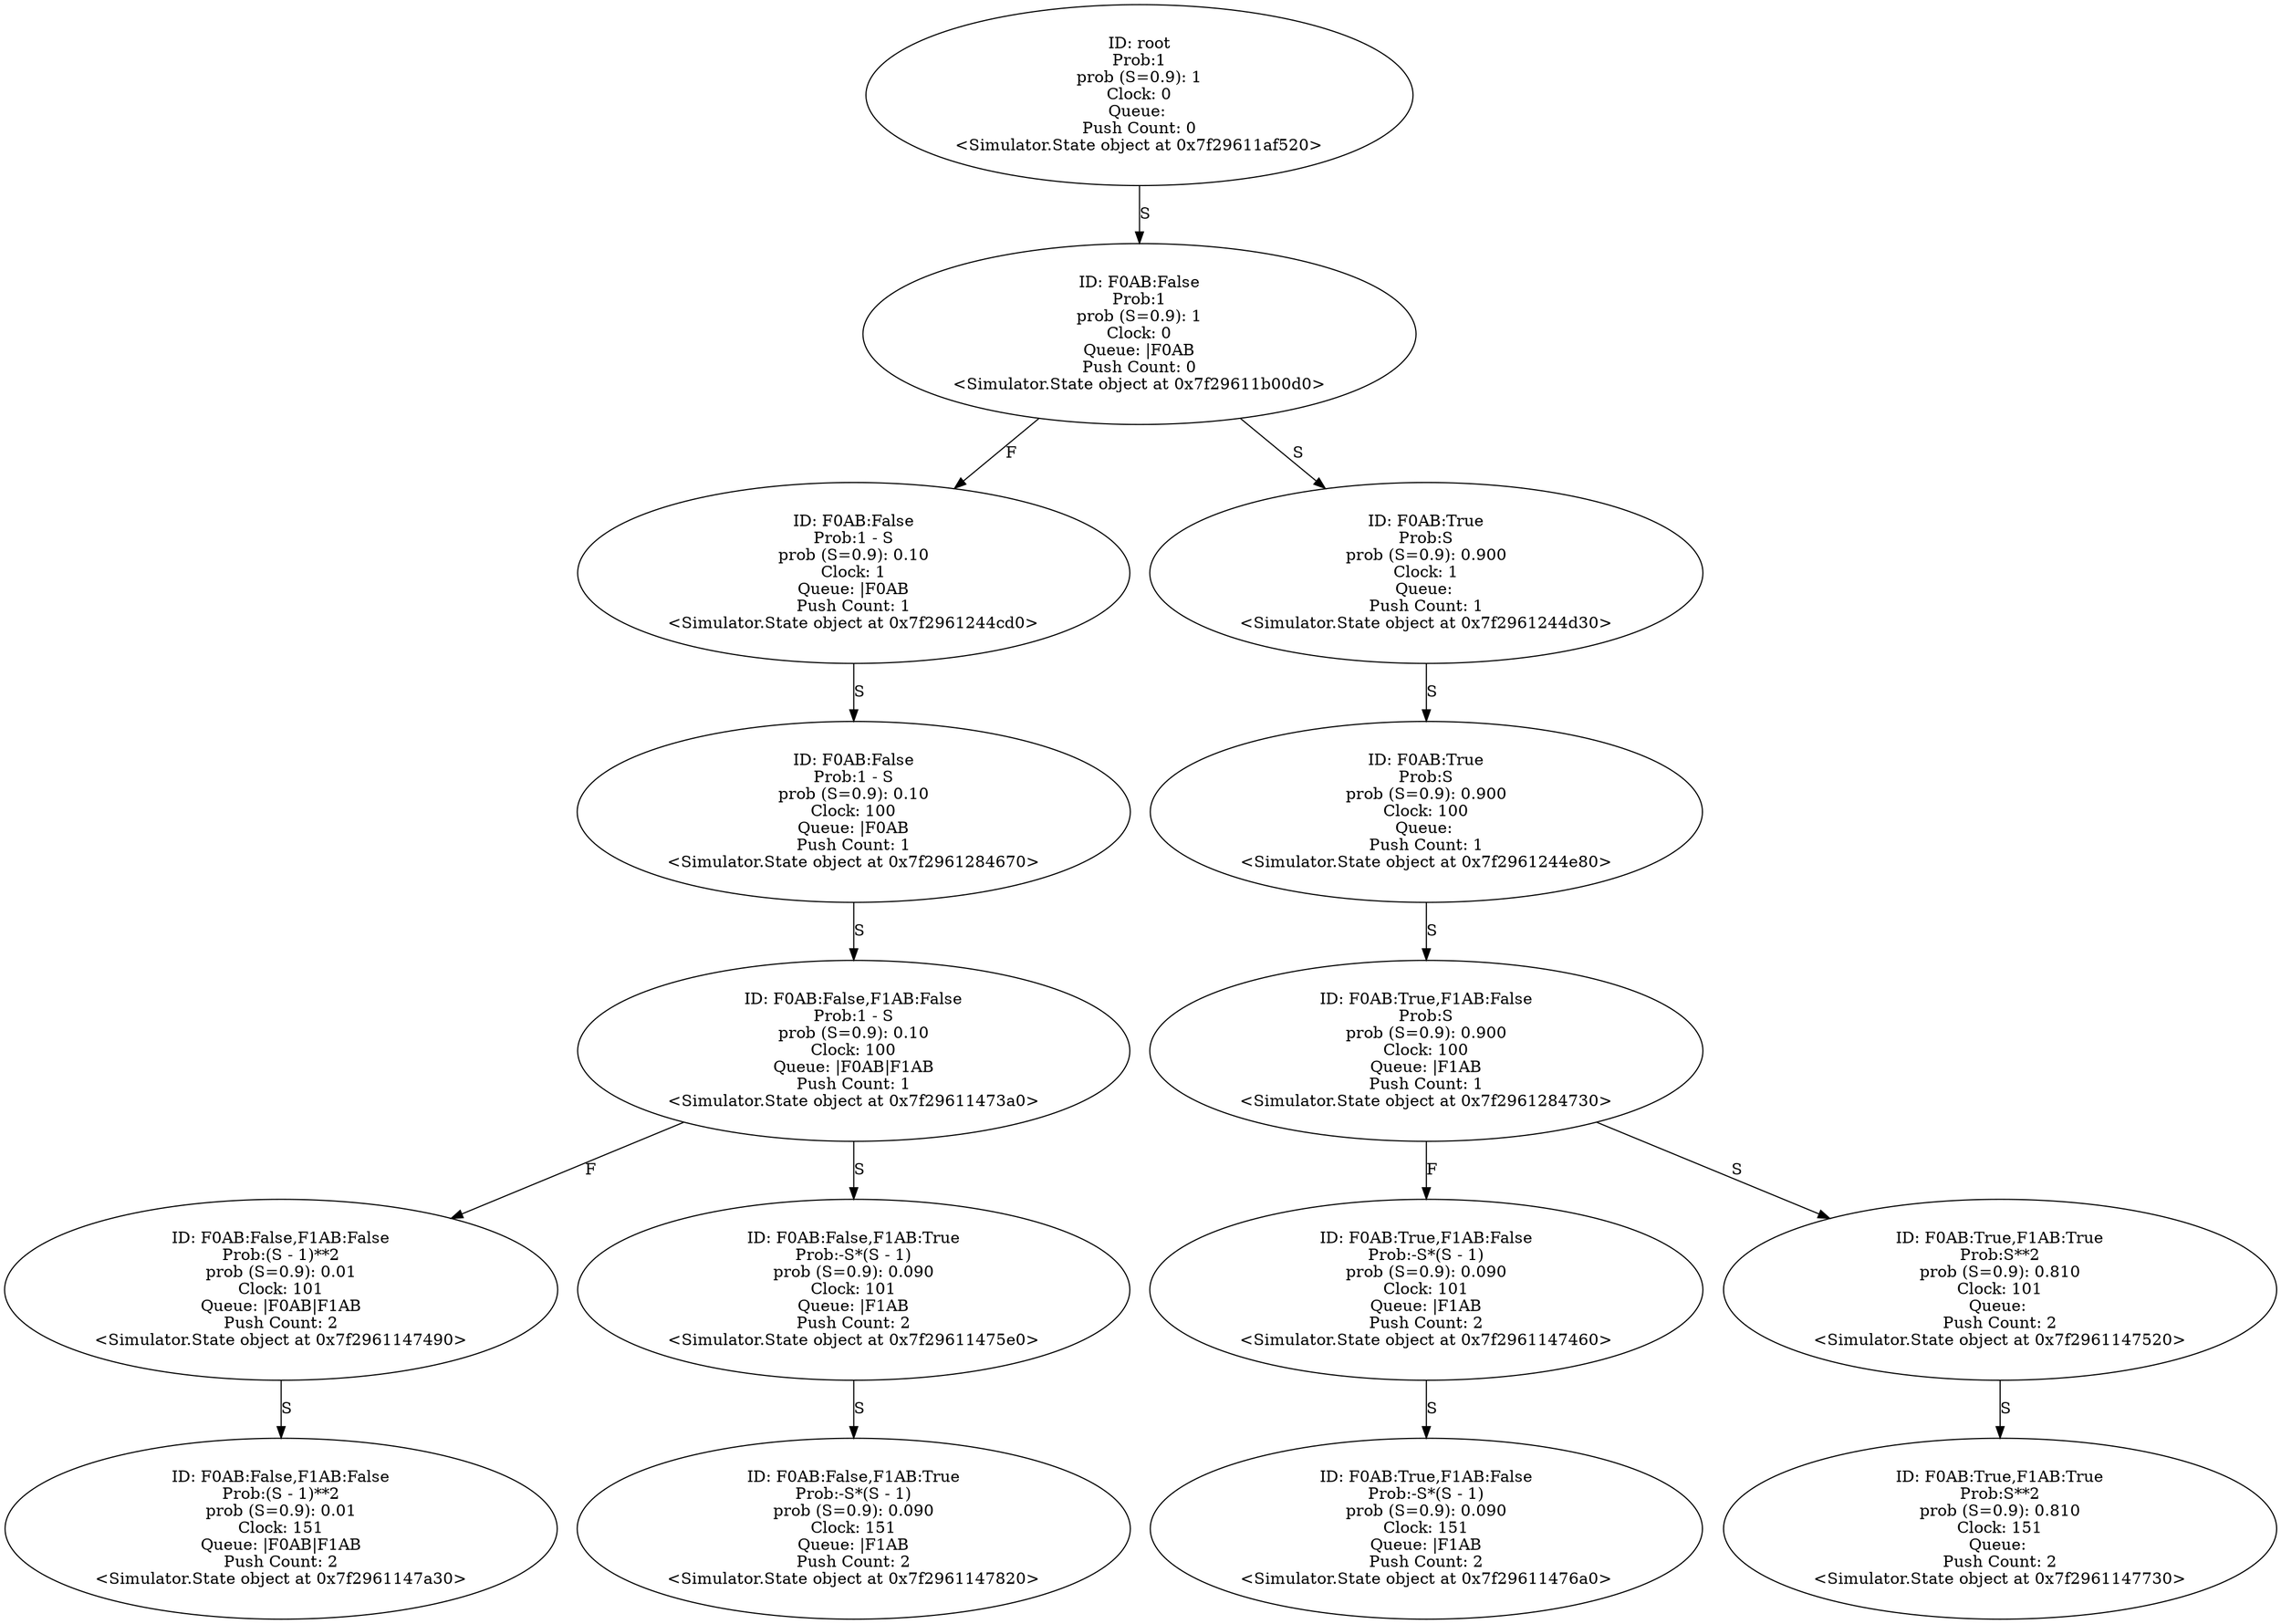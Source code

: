 digraph "./Output/./controled_frequency_S100_R100_t0_tPlus150" {
	<Simulator.State object at 0x7f29611af520> [label="ID: root
Prob:1
prob (S=0.9): 1
Clock: 0
Queue: 
Push Count: 0
<Simulator.State object at 0x7f29611af520>"]
	<Simulator.State object at 0x7f29611af520> -> <Simulator.State object at 0x7f29611b00d0> [label=S]
	<Simulator.State object at 0x7f29611b00d0> [label="ID: F0AB:False
Prob:1
prob (S=0.9): 1
Clock: 0
Queue: |F0AB
Push Count: 0
<Simulator.State object at 0x7f29611b00d0>"]
	<Simulator.State object at 0x7f29611b00d0> -> <Simulator.State object at 0x7f2961244cd0> [label=F]
	<Simulator.State object at 0x7f29611b00d0> -> <Simulator.State object at 0x7f2961244d30> [label=S]
	<Simulator.State object at 0x7f2961244cd0> [label="ID: F0AB:False
Prob:1 - S
prob (S=0.9): 0.10
Clock: 1
Queue: |F0AB
Push Count: 1
<Simulator.State object at 0x7f2961244cd0>"]
	<Simulator.State object at 0x7f2961244cd0> -> <Simulator.State object at 0x7f2961284670> [label=S]
	<Simulator.State object at 0x7f2961244d30> [label="ID: F0AB:True
Prob:S
prob (S=0.9): 0.900
Clock: 1
Queue: 
Push Count: 1
<Simulator.State object at 0x7f2961244d30>"]
	<Simulator.State object at 0x7f2961244d30> -> <Simulator.State object at 0x7f2961244e80> [label=S]
	<Simulator.State object at 0x7f2961284670> [label="ID: F0AB:False
Prob:1 - S
prob (S=0.9): 0.10
Clock: 100
Queue: |F0AB
Push Count: 1
<Simulator.State object at 0x7f2961284670>"]
	<Simulator.State object at 0x7f2961284670> -> <Simulator.State object at 0x7f29611473a0> [label=S]
	<Simulator.State object at 0x7f2961244e80> [label="ID: F0AB:True
Prob:S
prob (S=0.9): 0.900
Clock: 100
Queue: 
Push Count: 1
<Simulator.State object at 0x7f2961244e80>"]
	<Simulator.State object at 0x7f2961244e80> -> <Simulator.State object at 0x7f2961284730> [label=S]
	<Simulator.State object at 0x7f29611473a0> [label="ID: F0AB:False,F1AB:False
Prob:1 - S
prob (S=0.9): 0.10
Clock: 100
Queue: |F0AB|F1AB
Push Count: 1
<Simulator.State object at 0x7f29611473a0>"]
	<Simulator.State object at 0x7f29611473a0> -> <Simulator.State object at 0x7f2961147490> [label=F]
	<Simulator.State object at 0x7f29611473a0> -> <Simulator.State object at 0x7f29611475e0> [label=S]
	<Simulator.State object at 0x7f2961284730> [label="ID: F0AB:True,F1AB:False
Prob:S
prob (S=0.9): 0.900
Clock: 100
Queue: |F1AB
Push Count: 1
<Simulator.State object at 0x7f2961284730>"]
	<Simulator.State object at 0x7f2961284730> -> <Simulator.State object at 0x7f2961147460> [label=F]
	<Simulator.State object at 0x7f2961284730> -> <Simulator.State object at 0x7f2961147520> [label=S]
	<Simulator.State object at 0x7f2961147490> [label="ID: F0AB:False,F1AB:False
Prob:(S - 1)**2
prob (S=0.9): 0.01
Clock: 101
Queue: |F0AB|F1AB
Push Count: 2
<Simulator.State object at 0x7f2961147490>"]
	<Simulator.State object at 0x7f2961147490> -> <Simulator.State object at 0x7f2961147a30> [label=S]
	<Simulator.State object at 0x7f29611475e0> [label="ID: F0AB:False,F1AB:True
Prob:-S*(S - 1)
prob (S=0.9): 0.090
Clock: 101
Queue: |F1AB
Push Count: 2
<Simulator.State object at 0x7f29611475e0>"]
	<Simulator.State object at 0x7f29611475e0> -> <Simulator.State object at 0x7f2961147820> [label=S]
	<Simulator.State object at 0x7f2961147460> [label="ID: F0AB:True,F1AB:False
Prob:-S*(S - 1)
prob (S=0.9): 0.090
Clock: 101
Queue: |F1AB
Push Count: 2
<Simulator.State object at 0x7f2961147460>"]
	<Simulator.State object at 0x7f2961147460> -> <Simulator.State object at 0x7f29611476a0> [label=S]
	<Simulator.State object at 0x7f2961147520> [label="ID: F0AB:True,F1AB:True
Prob:S**2
prob (S=0.9): 0.810
Clock: 101
Queue: 
Push Count: 2
<Simulator.State object at 0x7f2961147520>"]
	<Simulator.State object at 0x7f2961147520> -> <Simulator.State object at 0x7f2961147730> [label=S]
	<Simulator.State object at 0x7f2961147a30> [label="ID: F0AB:False,F1AB:False
Prob:(S - 1)**2
prob (S=0.9): 0.01
Clock: 151
Queue: |F0AB|F1AB
Push Count: 2
<Simulator.State object at 0x7f2961147a30>"]
	<Simulator.State object at 0x7f2961147820> [label="ID: F0AB:False,F1AB:True
Prob:-S*(S - 1)
prob (S=0.9): 0.090
Clock: 151
Queue: |F1AB
Push Count: 2
<Simulator.State object at 0x7f2961147820>"]
	<Simulator.State object at 0x7f29611476a0> [label="ID: F0AB:True,F1AB:False
Prob:-S*(S - 1)
prob (S=0.9): 0.090
Clock: 151
Queue: |F1AB
Push Count: 2
<Simulator.State object at 0x7f29611476a0>"]
	<Simulator.State object at 0x7f2961147730> [label="ID: F0AB:True,F1AB:True
Prob:S**2
prob (S=0.9): 0.810
Clock: 151
Queue: 
Push Count: 2
<Simulator.State object at 0x7f2961147730>"]
}
